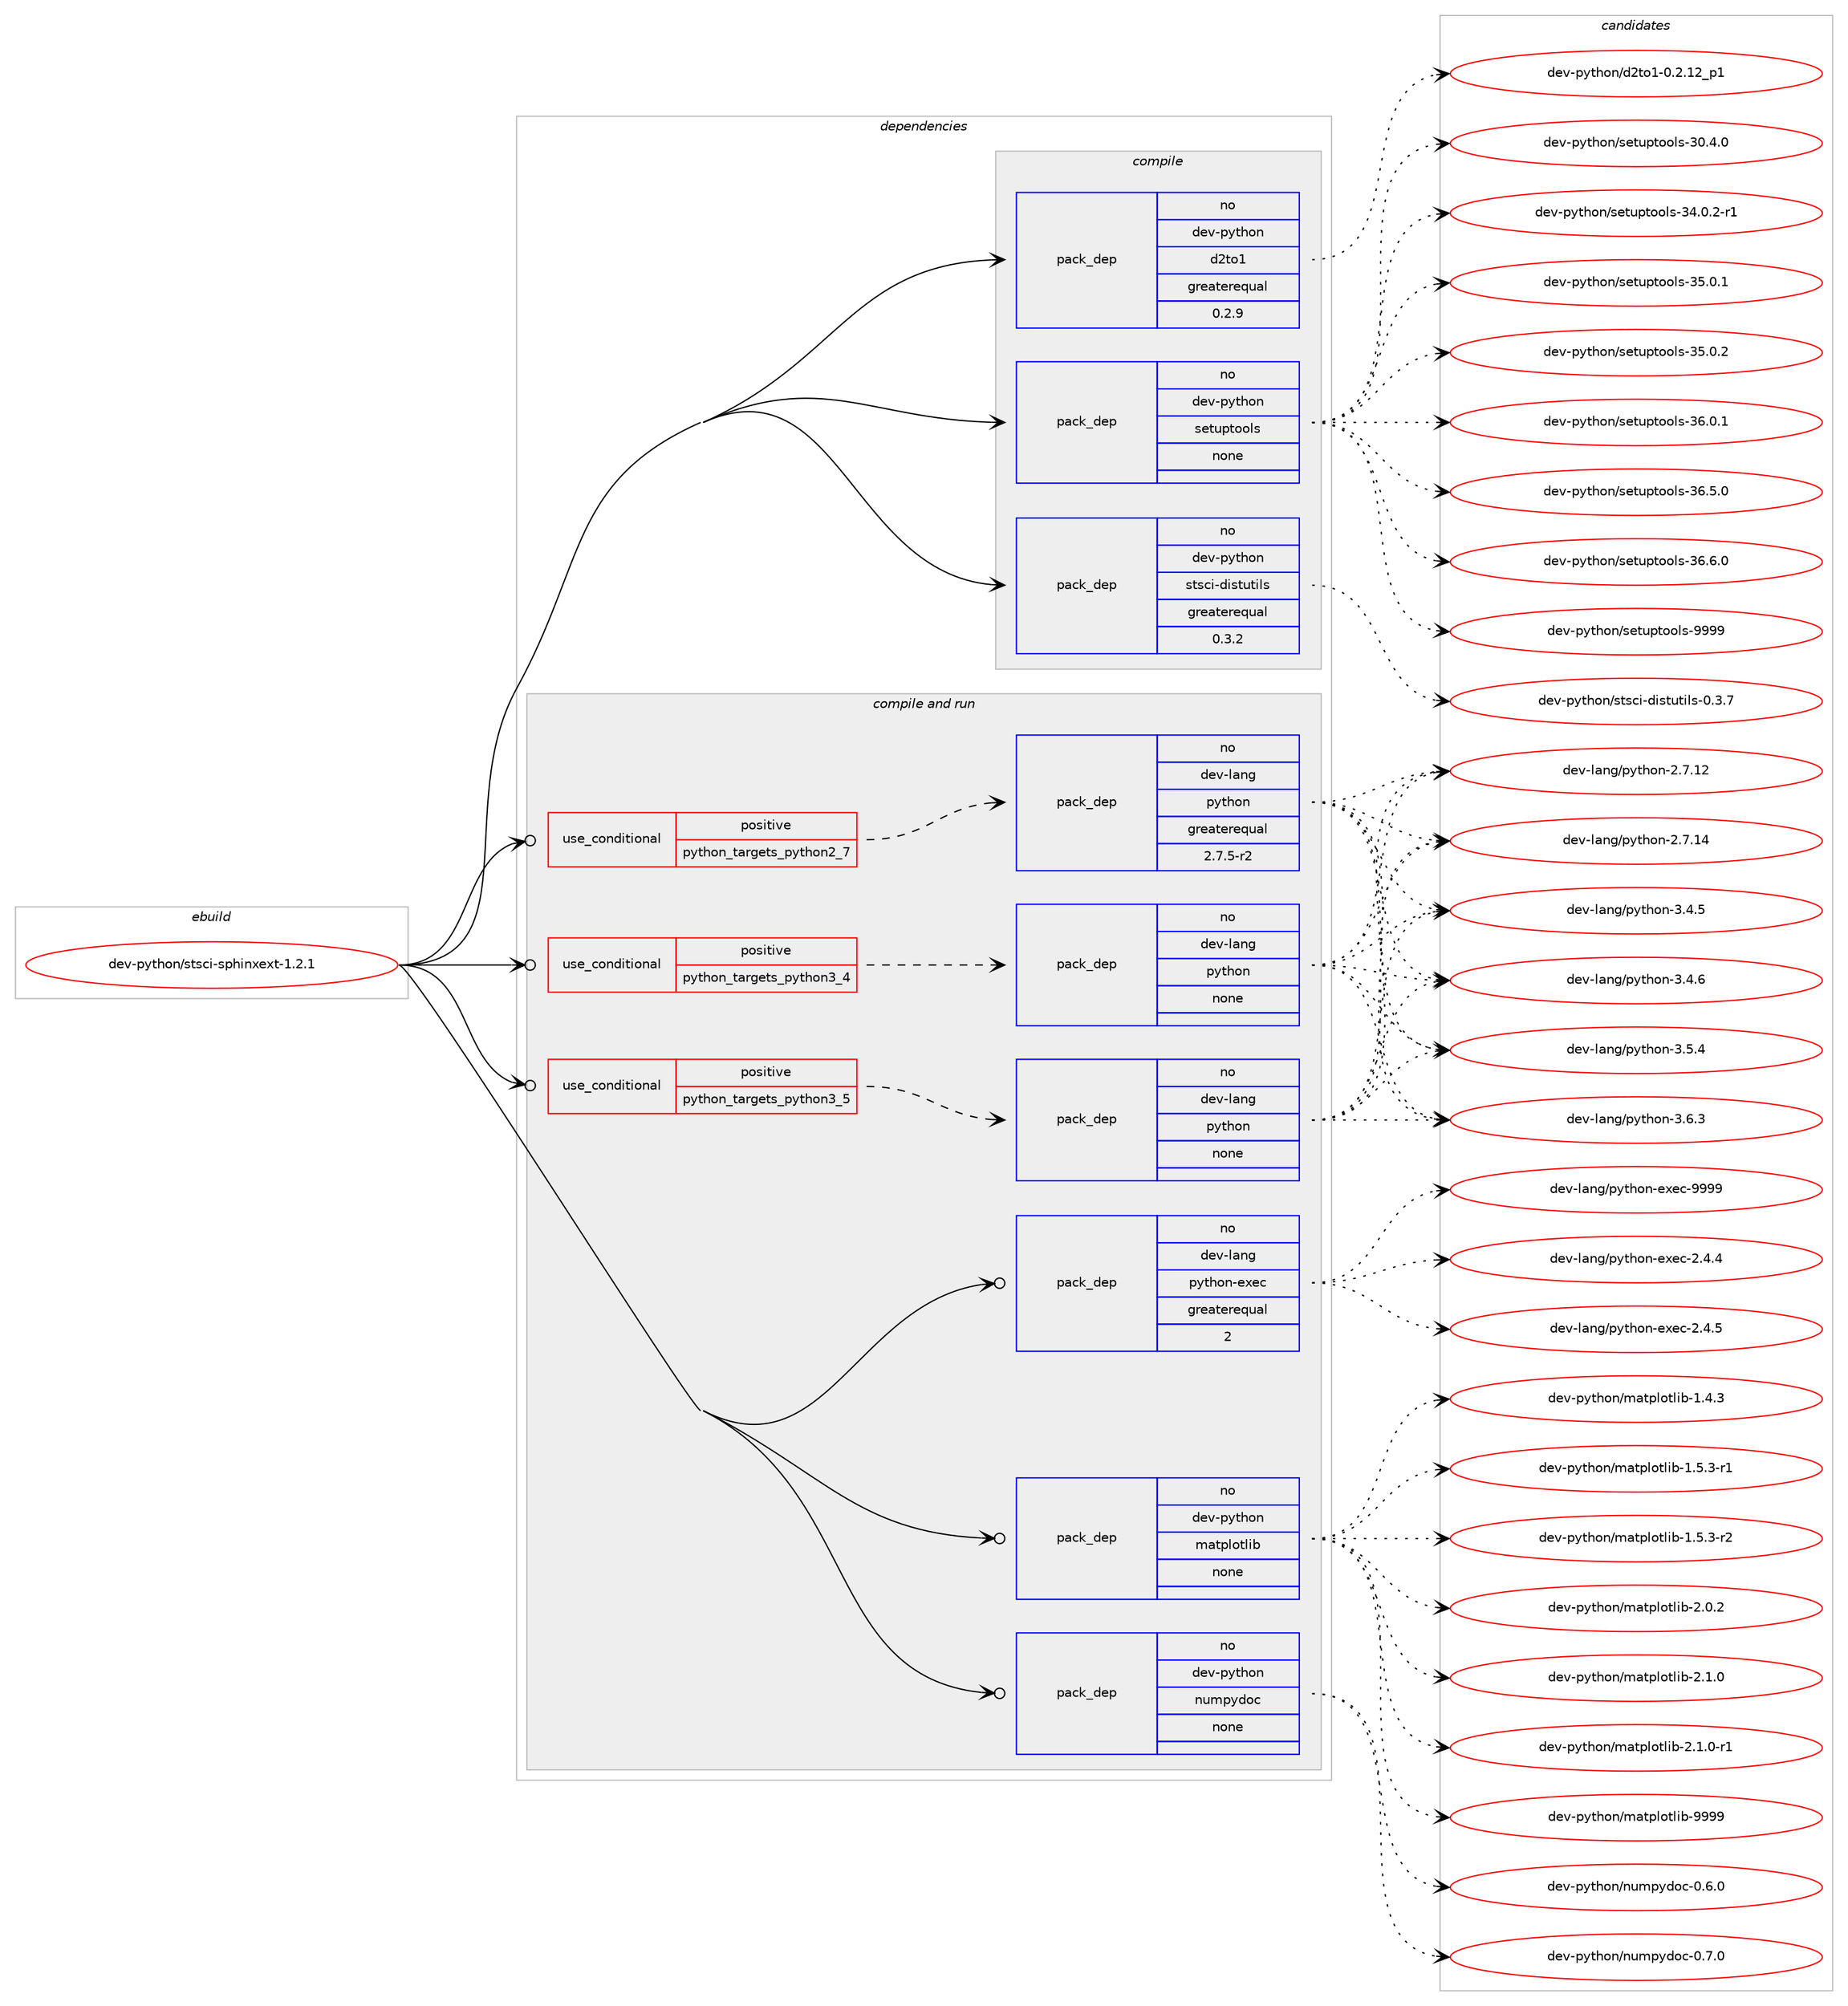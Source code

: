 digraph prolog {

# *************
# Graph options
# *************

newrank=true;
concentrate=true;
compound=true;
graph [rankdir=LR,fontname=Helvetica,fontsize=10,ranksep=1.5];#, ranksep=2.5, nodesep=0.2];
edge  [arrowhead=vee];
node  [fontname=Helvetica,fontsize=10];

# **********
# The ebuild
# **********

subgraph cluster_leftcol {
color=gray;
rank=same;
label=<<i>ebuild</i>>;
id [label="dev-python/stsci-sphinxext-1.2.1", color=red, width=4, href="../dev-python/stsci-sphinxext-1.2.1.svg"];
}

# ****************
# The dependencies
# ****************

subgraph cluster_midcol {
color=gray;
label=<<i>dependencies</i>>;
subgraph cluster_compile {
fillcolor="#eeeeee";
style=filled;
label=<<i>compile</i>>;
subgraph pack143091 {
dependency189410 [label=<<TABLE BORDER="0" CELLBORDER="1" CELLSPACING="0" CELLPADDING="4" WIDTH="220"><TR><TD ROWSPAN="6" CELLPADDING="30">pack_dep</TD></TR><TR><TD WIDTH="110">no</TD></TR><TR><TD>dev-python</TD></TR><TR><TD>d2to1</TD></TR><TR><TD>greaterequal</TD></TR><TR><TD>0.2.9</TD></TR></TABLE>>, shape=none, color=blue];
}
id:e -> dependency189410:w [weight=20,style="solid",arrowhead="vee"];
subgraph pack143092 {
dependency189411 [label=<<TABLE BORDER="0" CELLBORDER="1" CELLSPACING="0" CELLPADDING="4" WIDTH="220"><TR><TD ROWSPAN="6" CELLPADDING="30">pack_dep</TD></TR><TR><TD WIDTH="110">no</TD></TR><TR><TD>dev-python</TD></TR><TR><TD>setuptools</TD></TR><TR><TD>none</TD></TR><TR><TD></TD></TR></TABLE>>, shape=none, color=blue];
}
id:e -> dependency189411:w [weight=20,style="solid",arrowhead="vee"];
subgraph pack143093 {
dependency189412 [label=<<TABLE BORDER="0" CELLBORDER="1" CELLSPACING="0" CELLPADDING="4" WIDTH="220"><TR><TD ROWSPAN="6" CELLPADDING="30">pack_dep</TD></TR><TR><TD WIDTH="110">no</TD></TR><TR><TD>dev-python</TD></TR><TR><TD>stsci-distutils</TD></TR><TR><TD>greaterequal</TD></TR><TR><TD>0.3.2</TD></TR></TABLE>>, shape=none, color=blue];
}
id:e -> dependency189412:w [weight=20,style="solid",arrowhead="vee"];
}
subgraph cluster_compileandrun {
fillcolor="#eeeeee";
style=filled;
label=<<i>compile and run</i>>;
subgraph cond42364 {
dependency189413 [label=<<TABLE BORDER="0" CELLBORDER="1" CELLSPACING="0" CELLPADDING="4"><TR><TD ROWSPAN="3" CELLPADDING="10">use_conditional</TD></TR><TR><TD>positive</TD></TR><TR><TD>python_targets_python2_7</TD></TR></TABLE>>, shape=none, color=red];
subgraph pack143094 {
dependency189414 [label=<<TABLE BORDER="0" CELLBORDER="1" CELLSPACING="0" CELLPADDING="4" WIDTH="220"><TR><TD ROWSPAN="6" CELLPADDING="30">pack_dep</TD></TR><TR><TD WIDTH="110">no</TD></TR><TR><TD>dev-lang</TD></TR><TR><TD>python</TD></TR><TR><TD>greaterequal</TD></TR><TR><TD>2.7.5-r2</TD></TR></TABLE>>, shape=none, color=blue];
}
dependency189413:e -> dependency189414:w [weight=20,style="dashed",arrowhead="vee"];
}
id:e -> dependency189413:w [weight=20,style="solid",arrowhead="odotvee"];
subgraph cond42365 {
dependency189415 [label=<<TABLE BORDER="0" CELLBORDER="1" CELLSPACING="0" CELLPADDING="4"><TR><TD ROWSPAN="3" CELLPADDING="10">use_conditional</TD></TR><TR><TD>positive</TD></TR><TR><TD>python_targets_python3_4</TD></TR></TABLE>>, shape=none, color=red];
subgraph pack143095 {
dependency189416 [label=<<TABLE BORDER="0" CELLBORDER="1" CELLSPACING="0" CELLPADDING="4" WIDTH="220"><TR><TD ROWSPAN="6" CELLPADDING="30">pack_dep</TD></TR><TR><TD WIDTH="110">no</TD></TR><TR><TD>dev-lang</TD></TR><TR><TD>python</TD></TR><TR><TD>none</TD></TR><TR><TD></TD></TR></TABLE>>, shape=none, color=blue];
}
dependency189415:e -> dependency189416:w [weight=20,style="dashed",arrowhead="vee"];
}
id:e -> dependency189415:w [weight=20,style="solid",arrowhead="odotvee"];
subgraph cond42366 {
dependency189417 [label=<<TABLE BORDER="0" CELLBORDER="1" CELLSPACING="0" CELLPADDING="4"><TR><TD ROWSPAN="3" CELLPADDING="10">use_conditional</TD></TR><TR><TD>positive</TD></TR><TR><TD>python_targets_python3_5</TD></TR></TABLE>>, shape=none, color=red];
subgraph pack143096 {
dependency189418 [label=<<TABLE BORDER="0" CELLBORDER="1" CELLSPACING="0" CELLPADDING="4" WIDTH="220"><TR><TD ROWSPAN="6" CELLPADDING="30">pack_dep</TD></TR><TR><TD WIDTH="110">no</TD></TR><TR><TD>dev-lang</TD></TR><TR><TD>python</TD></TR><TR><TD>none</TD></TR><TR><TD></TD></TR></TABLE>>, shape=none, color=blue];
}
dependency189417:e -> dependency189418:w [weight=20,style="dashed",arrowhead="vee"];
}
id:e -> dependency189417:w [weight=20,style="solid",arrowhead="odotvee"];
subgraph pack143097 {
dependency189419 [label=<<TABLE BORDER="0" CELLBORDER="1" CELLSPACING="0" CELLPADDING="4" WIDTH="220"><TR><TD ROWSPAN="6" CELLPADDING="30">pack_dep</TD></TR><TR><TD WIDTH="110">no</TD></TR><TR><TD>dev-lang</TD></TR><TR><TD>python-exec</TD></TR><TR><TD>greaterequal</TD></TR><TR><TD>2</TD></TR></TABLE>>, shape=none, color=blue];
}
id:e -> dependency189419:w [weight=20,style="solid",arrowhead="odotvee"];
subgraph pack143098 {
dependency189420 [label=<<TABLE BORDER="0" CELLBORDER="1" CELLSPACING="0" CELLPADDING="4" WIDTH="220"><TR><TD ROWSPAN="6" CELLPADDING="30">pack_dep</TD></TR><TR><TD WIDTH="110">no</TD></TR><TR><TD>dev-python</TD></TR><TR><TD>matplotlib</TD></TR><TR><TD>none</TD></TR><TR><TD></TD></TR></TABLE>>, shape=none, color=blue];
}
id:e -> dependency189420:w [weight=20,style="solid",arrowhead="odotvee"];
subgraph pack143099 {
dependency189421 [label=<<TABLE BORDER="0" CELLBORDER="1" CELLSPACING="0" CELLPADDING="4" WIDTH="220"><TR><TD ROWSPAN="6" CELLPADDING="30">pack_dep</TD></TR><TR><TD WIDTH="110">no</TD></TR><TR><TD>dev-python</TD></TR><TR><TD>numpydoc</TD></TR><TR><TD>none</TD></TR><TR><TD></TD></TR></TABLE>>, shape=none, color=blue];
}
id:e -> dependency189421:w [weight=20,style="solid",arrowhead="odotvee"];
}
subgraph cluster_run {
fillcolor="#eeeeee";
style=filled;
label=<<i>run</i>>;
}
}

# **************
# The candidates
# **************

subgraph cluster_choices {
rank=same;
color=gray;
label=<<i>candidates</i>>;

subgraph choice143091 {
color=black;
nodesep=1;
choice10010111845112121116104111110471005011611149454846504649509511249 [label="dev-python/d2to1-0.2.12_p1", color=red, width=4,href="../dev-python/d2to1-0.2.12_p1.svg"];
dependency189410:e -> choice10010111845112121116104111110471005011611149454846504649509511249:w [style=dotted,weight="100"];
}
subgraph choice143092 {
color=black;
nodesep=1;
choice100101118451121211161041111104711510111611711211611111110811545514846524648 [label="dev-python/setuptools-30.4.0", color=red, width=4,href="../dev-python/setuptools-30.4.0.svg"];
choice1001011184511212111610411111047115101116117112116111111108115455152464846504511449 [label="dev-python/setuptools-34.0.2-r1", color=red, width=4,href="../dev-python/setuptools-34.0.2-r1.svg"];
choice100101118451121211161041111104711510111611711211611111110811545515346484649 [label="dev-python/setuptools-35.0.1", color=red, width=4,href="../dev-python/setuptools-35.0.1.svg"];
choice100101118451121211161041111104711510111611711211611111110811545515346484650 [label="dev-python/setuptools-35.0.2", color=red, width=4,href="../dev-python/setuptools-35.0.2.svg"];
choice100101118451121211161041111104711510111611711211611111110811545515446484649 [label="dev-python/setuptools-36.0.1", color=red, width=4,href="../dev-python/setuptools-36.0.1.svg"];
choice100101118451121211161041111104711510111611711211611111110811545515446534648 [label="dev-python/setuptools-36.5.0", color=red, width=4,href="../dev-python/setuptools-36.5.0.svg"];
choice100101118451121211161041111104711510111611711211611111110811545515446544648 [label="dev-python/setuptools-36.6.0", color=red, width=4,href="../dev-python/setuptools-36.6.0.svg"];
choice10010111845112121116104111110471151011161171121161111111081154557575757 [label="dev-python/setuptools-9999", color=red, width=4,href="../dev-python/setuptools-9999.svg"];
dependency189411:e -> choice100101118451121211161041111104711510111611711211611111110811545514846524648:w [style=dotted,weight="100"];
dependency189411:e -> choice1001011184511212111610411111047115101116117112116111111108115455152464846504511449:w [style=dotted,weight="100"];
dependency189411:e -> choice100101118451121211161041111104711510111611711211611111110811545515346484649:w [style=dotted,weight="100"];
dependency189411:e -> choice100101118451121211161041111104711510111611711211611111110811545515346484650:w [style=dotted,weight="100"];
dependency189411:e -> choice100101118451121211161041111104711510111611711211611111110811545515446484649:w [style=dotted,weight="100"];
dependency189411:e -> choice100101118451121211161041111104711510111611711211611111110811545515446534648:w [style=dotted,weight="100"];
dependency189411:e -> choice100101118451121211161041111104711510111611711211611111110811545515446544648:w [style=dotted,weight="100"];
dependency189411:e -> choice10010111845112121116104111110471151011161171121161111111081154557575757:w [style=dotted,weight="100"];
}
subgraph choice143093 {
color=black;
nodesep=1;
choice10010111845112121116104111110471151161159910545100105115116117116105108115454846514655 [label="dev-python/stsci-distutils-0.3.7", color=red, width=4,href="../dev-python/stsci-distutils-0.3.7.svg"];
dependency189412:e -> choice10010111845112121116104111110471151161159910545100105115116117116105108115454846514655:w [style=dotted,weight="100"];
}
subgraph choice143094 {
color=black;
nodesep=1;
choice10010111845108971101034711212111610411111045504655464950 [label="dev-lang/python-2.7.12", color=red, width=4,href="../dev-lang/python-2.7.12.svg"];
choice10010111845108971101034711212111610411111045504655464952 [label="dev-lang/python-2.7.14", color=red, width=4,href="../dev-lang/python-2.7.14.svg"];
choice100101118451089711010347112121116104111110455146524653 [label="dev-lang/python-3.4.5", color=red, width=4,href="../dev-lang/python-3.4.5.svg"];
choice100101118451089711010347112121116104111110455146524654 [label="dev-lang/python-3.4.6", color=red, width=4,href="../dev-lang/python-3.4.6.svg"];
choice100101118451089711010347112121116104111110455146534652 [label="dev-lang/python-3.5.4", color=red, width=4,href="../dev-lang/python-3.5.4.svg"];
choice100101118451089711010347112121116104111110455146544651 [label="dev-lang/python-3.6.3", color=red, width=4,href="../dev-lang/python-3.6.3.svg"];
dependency189414:e -> choice10010111845108971101034711212111610411111045504655464950:w [style=dotted,weight="100"];
dependency189414:e -> choice10010111845108971101034711212111610411111045504655464952:w [style=dotted,weight="100"];
dependency189414:e -> choice100101118451089711010347112121116104111110455146524653:w [style=dotted,weight="100"];
dependency189414:e -> choice100101118451089711010347112121116104111110455146524654:w [style=dotted,weight="100"];
dependency189414:e -> choice100101118451089711010347112121116104111110455146534652:w [style=dotted,weight="100"];
dependency189414:e -> choice100101118451089711010347112121116104111110455146544651:w [style=dotted,weight="100"];
}
subgraph choice143095 {
color=black;
nodesep=1;
choice10010111845108971101034711212111610411111045504655464950 [label="dev-lang/python-2.7.12", color=red, width=4,href="../dev-lang/python-2.7.12.svg"];
choice10010111845108971101034711212111610411111045504655464952 [label="dev-lang/python-2.7.14", color=red, width=4,href="../dev-lang/python-2.7.14.svg"];
choice100101118451089711010347112121116104111110455146524653 [label="dev-lang/python-3.4.5", color=red, width=4,href="../dev-lang/python-3.4.5.svg"];
choice100101118451089711010347112121116104111110455146524654 [label="dev-lang/python-3.4.6", color=red, width=4,href="../dev-lang/python-3.4.6.svg"];
choice100101118451089711010347112121116104111110455146534652 [label="dev-lang/python-3.5.4", color=red, width=4,href="../dev-lang/python-3.5.4.svg"];
choice100101118451089711010347112121116104111110455146544651 [label="dev-lang/python-3.6.3", color=red, width=4,href="../dev-lang/python-3.6.3.svg"];
dependency189416:e -> choice10010111845108971101034711212111610411111045504655464950:w [style=dotted,weight="100"];
dependency189416:e -> choice10010111845108971101034711212111610411111045504655464952:w [style=dotted,weight="100"];
dependency189416:e -> choice100101118451089711010347112121116104111110455146524653:w [style=dotted,weight="100"];
dependency189416:e -> choice100101118451089711010347112121116104111110455146524654:w [style=dotted,weight="100"];
dependency189416:e -> choice100101118451089711010347112121116104111110455146534652:w [style=dotted,weight="100"];
dependency189416:e -> choice100101118451089711010347112121116104111110455146544651:w [style=dotted,weight="100"];
}
subgraph choice143096 {
color=black;
nodesep=1;
choice10010111845108971101034711212111610411111045504655464950 [label="dev-lang/python-2.7.12", color=red, width=4,href="../dev-lang/python-2.7.12.svg"];
choice10010111845108971101034711212111610411111045504655464952 [label="dev-lang/python-2.7.14", color=red, width=4,href="../dev-lang/python-2.7.14.svg"];
choice100101118451089711010347112121116104111110455146524653 [label="dev-lang/python-3.4.5", color=red, width=4,href="../dev-lang/python-3.4.5.svg"];
choice100101118451089711010347112121116104111110455146524654 [label="dev-lang/python-3.4.6", color=red, width=4,href="../dev-lang/python-3.4.6.svg"];
choice100101118451089711010347112121116104111110455146534652 [label="dev-lang/python-3.5.4", color=red, width=4,href="../dev-lang/python-3.5.4.svg"];
choice100101118451089711010347112121116104111110455146544651 [label="dev-lang/python-3.6.3", color=red, width=4,href="../dev-lang/python-3.6.3.svg"];
dependency189418:e -> choice10010111845108971101034711212111610411111045504655464950:w [style=dotted,weight="100"];
dependency189418:e -> choice10010111845108971101034711212111610411111045504655464952:w [style=dotted,weight="100"];
dependency189418:e -> choice100101118451089711010347112121116104111110455146524653:w [style=dotted,weight="100"];
dependency189418:e -> choice100101118451089711010347112121116104111110455146524654:w [style=dotted,weight="100"];
dependency189418:e -> choice100101118451089711010347112121116104111110455146534652:w [style=dotted,weight="100"];
dependency189418:e -> choice100101118451089711010347112121116104111110455146544651:w [style=dotted,weight="100"];
}
subgraph choice143097 {
color=black;
nodesep=1;
choice1001011184510897110103471121211161041111104510112010199455046524652 [label="dev-lang/python-exec-2.4.4", color=red, width=4,href="../dev-lang/python-exec-2.4.4.svg"];
choice1001011184510897110103471121211161041111104510112010199455046524653 [label="dev-lang/python-exec-2.4.5", color=red, width=4,href="../dev-lang/python-exec-2.4.5.svg"];
choice10010111845108971101034711212111610411111045101120101994557575757 [label="dev-lang/python-exec-9999", color=red, width=4,href="../dev-lang/python-exec-9999.svg"];
dependency189419:e -> choice1001011184510897110103471121211161041111104510112010199455046524652:w [style=dotted,weight="100"];
dependency189419:e -> choice1001011184510897110103471121211161041111104510112010199455046524653:w [style=dotted,weight="100"];
dependency189419:e -> choice10010111845108971101034711212111610411111045101120101994557575757:w [style=dotted,weight="100"];
}
subgraph choice143098 {
color=black;
nodesep=1;
choice10010111845112121116104111110471099711611210811111610810598454946524651 [label="dev-python/matplotlib-1.4.3", color=red, width=4,href="../dev-python/matplotlib-1.4.3.svg"];
choice100101118451121211161041111104710997116112108111116108105984549465346514511449 [label="dev-python/matplotlib-1.5.3-r1", color=red, width=4,href="../dev-python/matplotlib-1.5.3-r1.svg"];
choice100101118451121211161041111104710997116112108111116108105984549465346514511450 [label="dev-python/matplotlib-1.5.3-r2", color=red, width=4,href="../dev-python/matplotlib-1.5.3-r2.svg"];
choice10010111845112121116104111110471099711611210811111610810598455046484650 [label="dev-python/matplotlib-2.0.2", color=red, width=4,href="../dev-python/matplotlib-2.0.2.svg"];
choice10010111845112121116104111110471099711611210811111610810598455046494648 [label="dev-python/matplotlib-2.1.0", color=red, width=4,href="../dev-python/matplotlib-2.1.0.svg"];
choice100101118451121211161041111104710997116112108111116108105984550464946484511449 [label="dev-python/matplotlib-2.1.0-r1", color=red, width=4,href="../dev-python/matplotlib-2.1.0-r1.svg"];
choice100101118451121211161041111104710997116112108111116108105984557575757 [label="dev-python/matplotlib-9999", color=red, width=4,href="../dev-python/matplotlib-9999.svg"];
dependency189420:e -> choice10010111845112121116104111110471099711611210811111610810598454946524651:w [style=dotted,weight="100"];
dependency189420:e -> choice100101118451121211161041111104710997116112108111116108105984549465346514511449:w [style=dotted,weight="100"];
dependency189420:e -> choice100101118451121211161041111104710997116112108111116108105984549465346514511450:w [style=dotted,weight="100"];
dependency189420:e -> choice10010111845112121116104111110471099711611210811111610810598455046484650:w [style=dotted,weight="100"];
dependency189420:e -> choice10010111845112121116104111110471099711611210811111610810598455046494648:w [style=dotted,weight="100"];
dependency189420:e -> choice100101118451121211161041111104710997116112108111116108105984550464946484511449:w [style=dotted,weight="100"];
dependency189420:e -> choice100101118451121211161041111104710997116112108111116108105984557575757:w [style=dotted,weight="100"];
}
subgraph choice143099 {
color=black;
nodesep=1;
choice100101118451121211161041111104711011710911212110011199454846544648 [label="dev-python/numpydoc-0.6.0", color=red, width=4,href="../dev-python/numpydoc-0.6.0.svg"];
choice100101118451121211161041111104711011710911212110011199454846554648 [label="dev-python/numpydoc-0.7.0", color=red, width=4,href="../dev-python/numpydoc-0.7.0.svg"];
dependency189421:e -> choice100101118451121211161041111104711011710911212110011199454846544648:w [style=dotted,weight="100"];
dependency189421:e -> choice100101118451121211161041111104711011710911212110011199454846554648:w [style=dotted,weight="100"];
}
}

}
